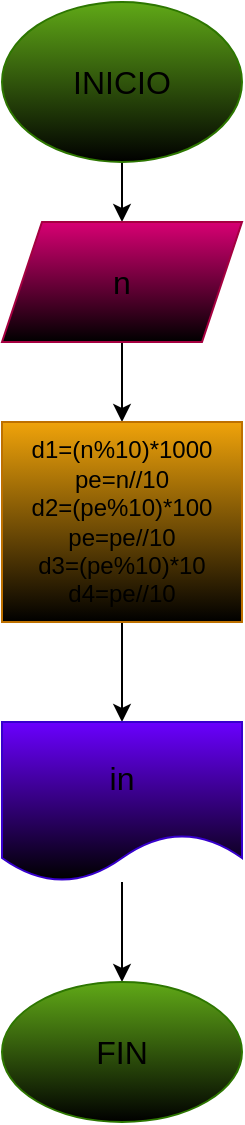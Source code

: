 <mxfile>
    <diagram id="KdLFrJRquzVE7ScRbaL0" name="Página-1">
        <mxGraphModel dx="659" dy="411" grid="1" gridSize="10" guides="1" tooltips="1" connect="1" arrows="1" fold="1" page="1" pageScale="1" pageWidth="827" pageHeight="1169" math="0" shadow="0">
            <root>
                <mxCell id="0"/>
                <mxCell id="1" parent="0"/>
                <mxCell id="3" style="edgeStyle=none;html=1;" parent="1" source="2" target="4" edge="1">
                    <mxGeometry relative="1" as="geometry">
                        <mxPoint x="340" y="130" as="targetPoint"/>
                    </mxGeometry>
                </mxCell>
                <mxCell id="2" value="&lt;font size=&quot;3&quot; color=&quot;#000000&quot;&gt;INICIO&lt;/font&gt;" style="ellipse;whiteSpace=wrap;html=1;fillColor=#60a917;fontColor=#ffffff;strokeColor=#2D7600;gradientColor=default;" parent="1" vertex="1">
                    <mxGeometry x="280" y="10" width="120" height="80" as="geometry"/>
                </mxCell>
                <mxCell id="5" style="edgeStyle=none;html=1;" parent="1" source="4" target="6" edge="1">
                    <mxGeometry relative="1" as="geometry">
                        <mxPoint x="340" y="210" as="targetPoint"/>
                    </mxGeometry>
                </mxCell>
                <mxCell id="4" value="&lt;font size=&quot;3&quot; color=&quot;#000000&quot;&gt;n&lt;/font&gt;" style="shape=parallelogram;perimeter=parallelogramPerimeter;whiteSpace=wrap;html=1;fixedSize=1;fillColor=#d80073;fontColor=#ffffff;strokeColor=#A50040;gradientColor=default;" parent="1" vertex="1">
                    <mxGeometry x="280" y="120" width="120" height="60" as="geometry"/>
                </mxCell>
                <mxCell id="8" value="" style="edgeStyle=none;html=1;" parent="1" source="6" target="7" edge="1">
                    <mxGeometry relative="1" as="geometry"/>
                </mxCell>
                <mxCell id="6" value="d1=(n%10)*1000&lt;br&gt;pe=n//10&lt;br&gt;d2=(pe%10)*100&lt;br&gt;pe=pe//10&lt;br&gt;d3=(pe%10)*10&lt;br&gt;d4=pe//10" style="rounded=0;whiteSpace=wrap;html=1;fillColor=#f0a30a;fontColor=#000000;strokeColor=#BD7000;gradientColor=default;" parent="1" vertex="1">
                    <mxGeometry x="280" y="220" width="120" height="100" as="geometry"/>
                </mxCell>
                <mxCell id="10" style="edgeStyle=none;html=1;entryX=0.5;entryY=0;entryDx=0;entryDy=0;" parent="1" source="7" target="9" edge="1">
                    <mxGeometry relative="1" as="geometry"/>
                </mxCell>
                <mxCell id="7" value="&lt;font size=&quot;3&quot; color=&quot;#000000&quot;&gt;in&lt;/font&gt;" style="shape=document;whiteSpace=wrap;html=1;boundedLbl=1;fillColor=#6a00ff;fontColor=#ffffff;strokeColor=#3700CC;gradientColor=default;" parent="1" vertex="1">
                    <mxGeometry x="280" y="370" width="120" height="80" as="geometry"/>
                </mxCell>
                <mxCell id="9" value="&lt;font size=&quot;3&quot; color=&quot;#000000&quot;&gt;FIN&lt;/font&gt;" style="ellipse;whiteSpace=wrap;html=1;fillColor=#60a917;fontColor=#ffffff;strokeColor=#2D7600;gradientColor=default;" parent="1" vertex="1">
                    <mxGeometry x="280" y="500" width="120" height="70" as="geometry"/>
                </mxCell>
            </root>
        </mxGraphModel>
    </diagram>
</mxfile>